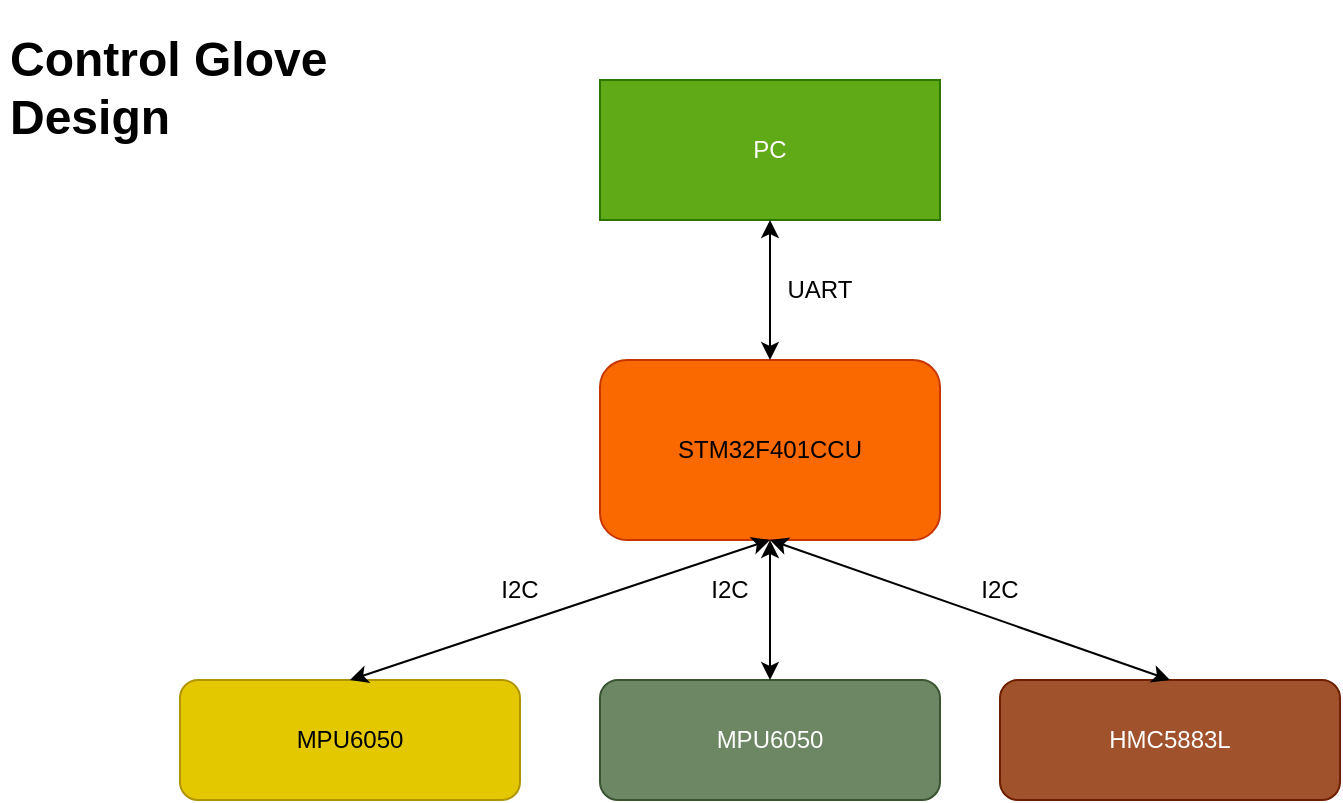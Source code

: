 <mxfile>
    <diagram name="Page-1" id="Yy-RZ77cXFvV3S9hnM0b">
        <mxGraphModel dx="791" dy="620" grid="1" gridSize="10" guides="1" tooltips="1" connect="1" arrows="1" fold="1" page="1" pageScale="1" pageWidth="850" pageHeight="1100" math="0" shadow="0">
            <root>
                <mxCell id="0"/>
                <mxCell id="1" parent="0"/>
                <mxCell id="hU-vW54nT15K_o2tqtt5-1" value="&lt;h1&gt;&lt;span style=&quot;background-color: initial;&quot;&gt;Control Glove Design&lt;/span&gt;&lt;/h1&gt;&lt;h1&gt;&lt;br&gt;&lt;/h1&gt;" style="text;html=1;strokeColor=none;fillColor=none;spacing=5;spacingTop=-20;whiteSpace=wrap;overflow=hidden;rounded=0;" parent="1" vertex="1">
                    <mxGeometry x="30" y="50" width="210" height="80" as="geometry"/>
                </mxCell>
                <mxCell id="hU-vW54nT15K_o2tqtt5-2" value="STM32F401CCU" style="rounded=1;whiteSpace=wrap;html=1;fillColor=#fa6800;fontColor=#000000;strokeColor=#C73500;" parent="1" vertex="1">
                    <mxGeometry x="330" y="220" width="170" height="90" as="geometry"/>
                </mxCell>
                <mxCell id="hU-vW54nT15K_o2tqtt5-3" value="MPU6050" style="rounded=1;whiteSpace=wrap;html=1;fillColor=#e3c800;fontColor=#000000;strokeColor=#B09500;" parent="1" vertex="1">
                    <mxGeometry x="120" y="380" width="170" height="60" as="geometry"/>
                </mxCell>
                <mxCell id="hU-vW54nT15K_o2tqtt5-4" value="MPU6050" style="rounded=1;whiteSpace=wrap;html=1;fillColor=#6d8764;fontColor=#ffffff;strokeColor=#3A5431;" parent="1" vertex="1">
                    <mxGeometry x="330" y="380" width="170" height="60" as="geometry"/>
                </mxCell>
                <mxCell id="hU-vW54nT15K_o2tqtt5-5" value="HMC5883L" style="rounded=1;whiteSpace=wrap;html=1;fillColor=#a0522d;fontColor=#ffffff;strokeColor=#6D1F00;" parent="1" vertex="1">
                    <mxGeometry x="530" y="380" width="170" height="60" as="geometry"/>
                </mxCell>
                <mxCell id="hU-vW54nT15K_o2tqtt5-7" value="" style="endArrow=classic;startArrow=classic;html=1;rounded=0;entryX=0.5;entryY=0;entryDx=0;entryDy=0;exitX=0.5;exitY=1;exitDx=0;exitDy=0;" parent="1" source="hU-vW54nT15K_o2tqtt5-2" target="hU-vW54nT15K_o2tqtt5-3" edge="1">
                    <mxGeometry width="50" height="50" relative="1" as="geometry">
                        <mxPoint x="400" y="320" as="sourcePoint"/>
                        <mxPoint x="450" y="270" as="targetPoint"/>
                    </mxGeometry>
                </mxCell>
                <mxCell id="hU-vW54nT15K_o2tqtt5-8" value="" style="endArrow=classic;startArrow=classic;html=1;rounded=0;entryX=0.5;entryY=0;entryDx=0;entryDy=0;exitX=0.5;exitY=1;exitDx=0;exitDy=0;" parent="1" source="hU-vW54nT15K_o2tqtt5-2" target="hU-vW54nT15K_o2tqtt5-4" edge="1">
                    <mxGeometry width="50" height="50" relative="1" as="geometry">
                        <mxPoint x="635" y="320" as="sourcePoint"/>
                        <mxPoint x="425" y="370" as="targetPoint"/>
                    </mxGeometry>
                </mxCell>
                <mxCell id="hU-vW54nT15K_o2tqtt5-9" value="" style="endArrow=classic;startArrow=classic;html=1;rounded=0;entryX=0.5;entryY=0;entryDx=0;entryDy=0;exitX=0.5;exitY=1;exitDx=0;exitDy=0;" parent="1" source="hU-vW54nT15K_o2tqtt5-2" target="hU-vW54nT15K_o2tqtt5-5" edge="1">
                    <mxGeometry width="50" height="50" relative="1" as="geometry">
                        <mxPoint x="425" y="340" as="sourcePoint"/>
                        <mxPoint x="425" y="390" as="targetPoint"/>
                    </mxGeometry>
                </mxCell>
                <mxCell id="hU-vW54nT15K_o2tqtt5-10" value="PC" style="rounded=0;whiteSpace=wrap;html=1;fillColor=#60a917;fontColor=#ffffff;strokeColor=#2D7600;" parent="1" vertex="1">
                    <mxGeometry x="330" y="80" width="170" height="70" as="geometry"/>
                </mxCell>
                <mxCell id="hU-vW54nT15K_o2tqtt5-11" value="" style="endArrow=classic;startArrow=classic;html=1;rounded=0;entryX=0.5;entryY=1;entryDx=0;entryDy=0;exitX=0.5;exitY=0;exitDx=0;exitDy=0;" parent="1" source="hU-vW54nT15K_o2tqtt5-2" target="hU-vW54nT15K_o2tqtt5-10" edge="1">
                    <mxGeometry width="50" height="50" relative="1" as="geometry">
                        <mxPoint x="410" y="280" as="sourcePoint"/>
                        <mxPoint x="460" y="230" as="targetPoint"/>
                    </mxGeometry>
                </mxCell>
                <mxCell id="hU-vW54nT15K_o2tqtt5-12" value="UART" style="text;html=1;strokeColor=none;fillColor=none;align=center;verticalAlign=middle;whiteSpace=wrap;rounded=0;" parent="1" vertex="1">
                    <mxGeometry x="410" y="170" width="60" height="30" as="geometry"/>
                </mxCell>
                <mxCell id="hU-vW54nT15K_o2tqtt5-13" value="I2C" style="text;html=1;strokeColor=none;fillColor=none;align=center;verticalAlign=middle;whiteSpace=wrap;rounded=0;" parent="1" vertex="1">
                    <mxGeometry x="260" y="320" width="60" height="30" as="geometry"/>
                </mxCell>
                <mxCell id="hU-vW54nT15K_o2tqtt5-14" value="I2C" style="text;html=1;strokeColor=none;fillColor=none;align=center;verticalAlign=middle;whiteSpace=wrap;rounded=0;" parent="1" vertex="1">
                    <mxGeometry x="365" y="320" width="60" height="30" as="geometry"/>
                </mxCell>
                <mxCell id="hU-vW54nT15K_o2tqtt5-15" value="I2C" style="text;html=1;strokeColor=none;fillColor=none;align=center;verticalAlign=middle;whiteSpace=wrap;rounded=0;" parent="1" vertex="1">
                    <mxGeometry x="500" y="320" width="60" height="30" as="geometry"/>
                </mxCell>
            </root>
        </mxGraphModel>
    </diagram>
</mxfile>